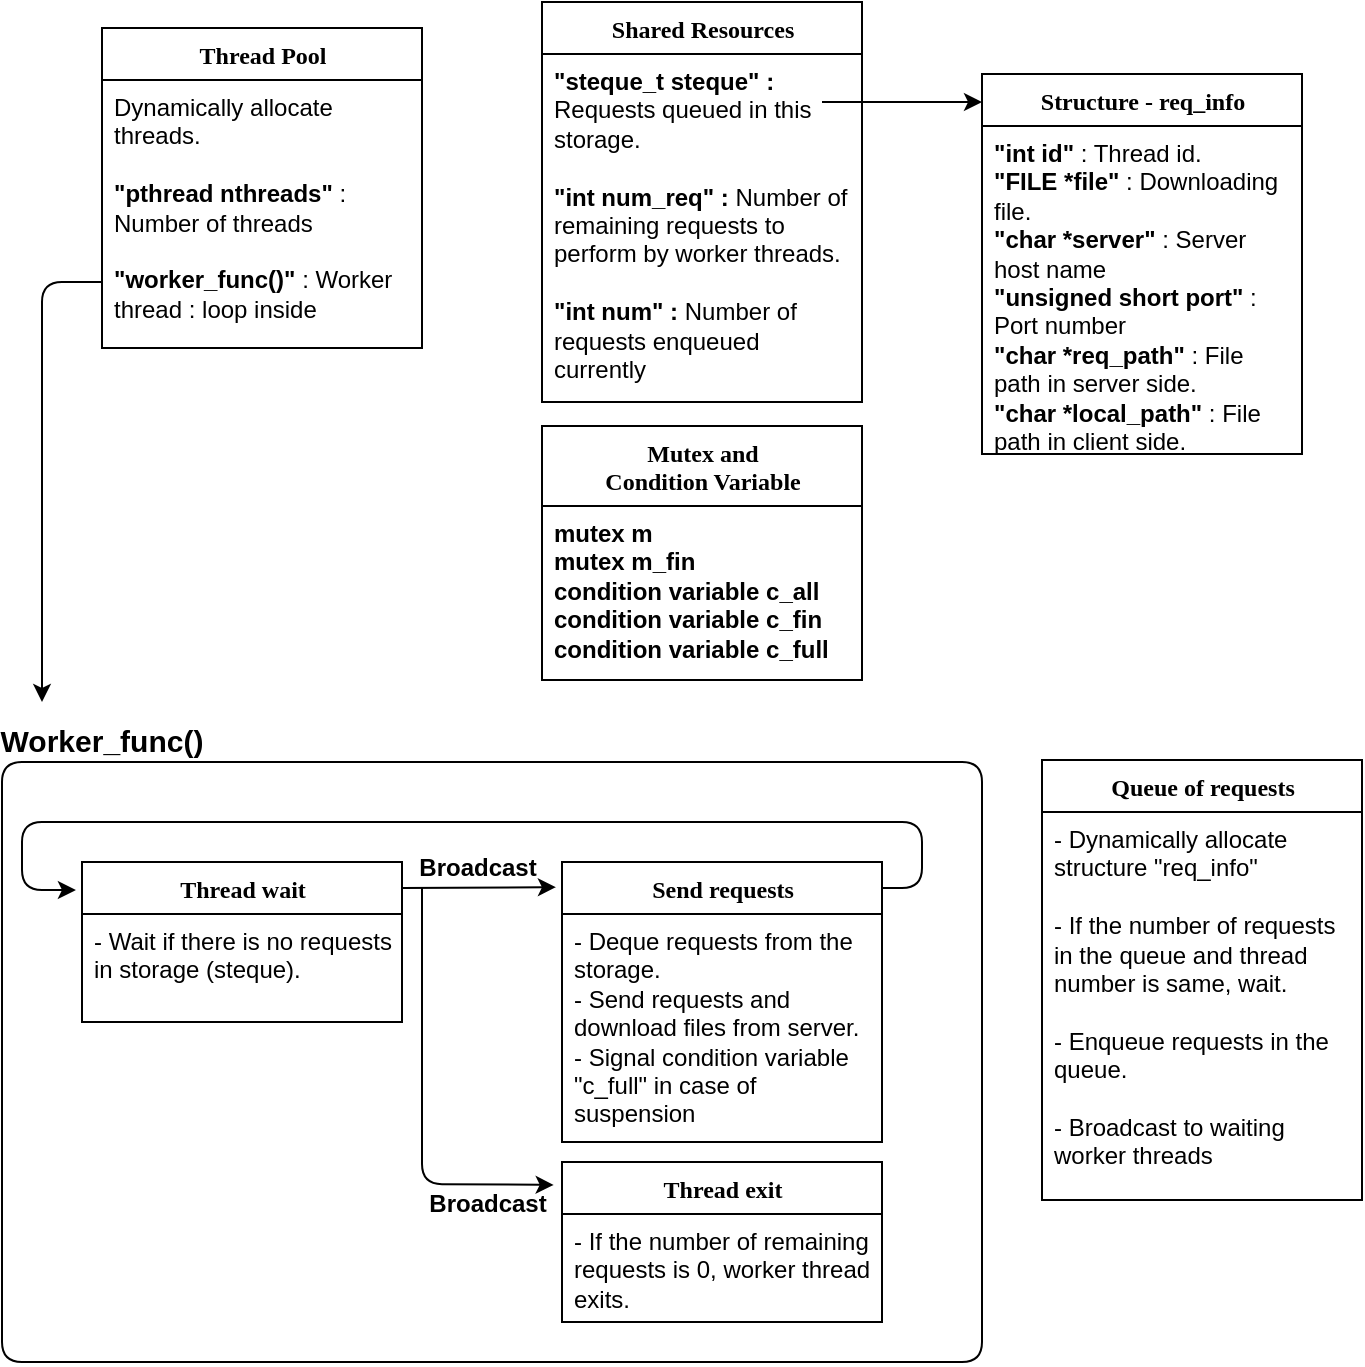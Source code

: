 <mxfile version="14.3.0" type="github">
  <diagram name="Page-1" id="9f46799a-70d6-7492-0946-bef42562c5a5">
    <mxGraphModel dx="705" dy="425" grid="1" gridSize="10" guides="1" tooltips="1" connect="1" arrows="1" fold="1" page="1" pageScale="1" pageWidth="1100" pageHeight="850" background="#ffffff" math="0" shadow="0">
      <root>
        <mxCell id="0" />
        <mxCell id="1" parent="0" />
        <mxCell id="78961159f06e98e8-17" value="Thread Pool" style="swimlane;html=1;fontStyle=1;align=center;verticalAlign=top;childLayout=stackLayout;horizontal=1;startSize=26;horizontalStack=0;resizeParent=1;resizeLast=0;collapsible=1;marginBottom=0;swimlaneFillColor=#ffffff;rounded=0;shadow=0;comic=0;labelBackgroundColor=none;strokeWidth=1;fillColor=none;fontFamily=Verdana;fontSize=12" parent="1" vertex="1">
          <mxGeometry x="90" y="83" width="160" height="160" as="geometry" />
        </mxCell>
        <mxCell id="78961159f06e98e8-21" value="Dynamically allocate threads.&lt;br&gt;&lt;br&gt;&lt;b&gt;&quot;pthread nthreads&quot;&lt;/b&gt; : Number of threads&lt;br&gt;&lt;br&gt;&lt;b&gt;&quot;worker_func()&quot; &lt;/b&gt;: Worker thread : loop inside&amp;nbsp;" style="text;html=1;strokeColor=none;fillColor=none;align=left;verticalAlign=top;spacingLeft=4;spacingRight=4;whiteSpace=wrap;overflow=hidden;rotatable=0;points=[[0,0.5],[1,0.5]];portConstraint=eastwest;" parent="78961159f06e98e8-17" vertex="1">
          <mxGeometry y="26" width="160" height="134" as="geometry" />
        </mxCell>
        <mxCell id="bU6Ye77IemriyfPlAk-k-10" value="" style="endArrow=classic;html=1;" edge="1" parent="78961159f06e98e8-17">
          <mxGeometry width="50" height="50" relative="1" as="geometry">
            <mxPoint y="127" as="sourcePoint" />
            <mxPoint x="-30" y="337" as="targetPoint" />
            <Array as="points">
              <mxPoint x="-30" y="127" />
            </Array>
          </mxGeometry>
        </mxCell>
        <mxCell id="bU6Ye77IemriyfPlAk-k-2" value="Shared Resources" style="swimlane;html=1;fontStyle=1;align=center;verticalAlign=top;childLayout=stackLayout;horizontal=1;startSize=26;horizontalStack=0;resizeParent=1;resizeLast=0;collapsible=1;marginBottom=0;swimlaneFillColor=#ffffff;rounded=0;shadow=0;comic=0;labelBackgroundColor=none;strokeWidth=1;fillColor=none;fontFamily=Verdana;fontSize=12" vertex="1" parent="1">
          <mxGeometry x="310" y="70" width="160" height="200" as="geometry" />
        </mxCell>
        <mxCell id="bU6Ye77IemriyfPlAk-k-3" value="&lt;b&gt;&quot;steque_t steque&quot; :&lt;/b&gt; Requests queued in this storage.&lt;br&gt;&lt;br&gt;&lt;b&gt;&quot;int num_req&quot; :&lt;/b&gt; Number of remaining requests to perform by worker threads.&lt;br&gt;&lt;br&gt;&lt;b&gt;&quot;int num&quot; :&lt;/b&gt; Number of requests enqueued currently" style="text;html=1;strokeColor=none;fillColor=none;align=left;verticalAlign=top;spacingLeft=4;spacingRight=4;whiteSpace=wrap;overflow=hidden;rotatable=0;points=[[0,0.5],[1,0.5]];portConstraint=eastwest;" vertex="1" parent="bU6Ye77IemriyfPlAk-k-2">
          <mxGeometry y="26" width="160" height="174" as="geometry" />
        </mxCell>
        <mxCell id="bU6Ye77IemriyfPlAk-k-4" value="Mutex and &lt;br&gt;Condition Variable" style="swimlane;html=1;fontStyle=1;align=center;verticalAlign=top;childLayout=stackLayout;horizontal=1;startSize=40;horizontalStack=0;resizeParent=1;resizeLast=0;collapsible=1;marginBottom=0;swimlaneFillColor=#ffffff;rounded=0;shadow=0;comic=0;labelBackgroundColor=none;strokeWidth=1;fillColor=none;fontFamily=Verdana;fontSize=12" vertex="1" parent="1">
          <mxGeometry x="310" y="282" width="160" height="127" as="geometry" />
        </mxCell>
        <mxCell id="bU6Ye77IemriyfPlAk-k-5" value="&lt;span&gt;mutex m&lt;/span&gt;&lt;br&gt;mutex m_fin&lt;br&gt;condition variable c_all&lt;br&gt;condition variable c_fin&lt;br&gt;condition variable c_full&amp;nbsp;" style="text;html=1;strokeColor=none;fillColor=none;align=left;verticalAlign=top;spacingLeft=4;spacingRight=4;whiteSpace=wrap;overflow=hidden;rotatable=0;points=[[0,0.5],[1,0.5]];portConstraint=eastwest;fontStyle=1" vertex="1" parent="bU6Ye77IemriyfPlAk-k-4">
          <mxGeometry y="40" width="160" height="80" as="geometry" />
        </mxCell>
        <mxCell id="bU6Ye77IemriyfPlAk-k-7" value="Structure - req_info" style="swimlane;html=1;fontStyle=1;align=center;verticalAlign=top;childLayout=stackLayout;horizontal=1;startSize=26;horizontalStack=0;resizeParent=1;resizeLast=0;collapsible=1;marginBottom=0;swimlaneFillColor=#ffffff;rounded=0;shadow=0;comic=0;labelBackgroundColor=none;strokeWidth=1;fillColor=none;fontFamily=Verdana;fontSize=12" vertex="1" parent="1">
          <mxGeometry x="530" y="106" width="160" height="190" as="geometry" />
        </mxCell>
        <mxCell id="bU6Ye77IemriyfPlAk-k-8" value="&lt;b&gt;&quot;int id&quot; &lt;/b&gt;: Thread id.&lt;br&gt;&lt;b&gt;&quot;FILE *file&quot;&lt;/b&gt; : Downloading file.&lt;br&gt;&lt;b&gt;&quot;char *server&quot; &lt;/b&gt;: Server host name&lt;br&gt;&lt;b&gt;&quot;unsigned short port&quot;&lt;/b&gt; : Port number&lt;br&gt;&lt;b&gt;&quot;char *req_path&quot; &lt;/b&gt;: File path in server side.&lt;br&gt;&lt;b&gt;&quot;char *local_path&quot; &lt;/b&gt;: File path in client side." style="text;html=1;strokeColor=none;fillColor=none;align=left;verticalAlign=top;spacingLeft=4;spacingRight=4;whiteSpace=wrap;overflow=hidden;rotatable=0;points=[[0,0.5],[1,0.5]];portConstraint=eastwest;" vertex="1" parent="bU6Ye77IemriyfPlAk-k-7">
          <mxGeometry y="26" width="160" height="164" as="geometry" />
        </mxCell>
        <mxCell id="bU6Ye77IemriyfPlAk-k-9" value="" style="endArrow=classic;html=1;" edge="1" parent="1">
          <mxGeometry width="50" height="50" relative="1" as="geometry">
            <mxPoint x="450" y="120" as="sourcePoint" />
            <mxPoint x="530" y="120" as="targetPoint" />
          </mxGeometry>
        </mxCell>
        <mxCell id="bU6Ye77IemriyfPlAk-k-11" value="Thread wait" style="swimlane;html=1;fontStyle=1;align=center;verticalAlign=top;childLayout=stackLayout;horizontal=1;startSize=26;horizontalStack=0;resizeParent=1;resizeLast=0;collapsible=1;marginBottom=0;swimlaneFillColor=#ffffff;rounded=0;shadow=0;comic=0;labelBackgroundColor=none;strokeWidth=1;fillColor=none;fontFamily=Verdana;fontSize=12" vertex="1" parent="1">
          <mxGeometry x="80" y="500" width="160" height="80" as="geometry" />
        </mxCell>
        <mxCell id="bU6Ye77IemriyfPlAk-k-12" value="&lt;span&gt;- Wait if there is no requests in storage (steque).&lt;br&gt;&lt;/span&gt;" style="text;html=1;strokeColor=none;fillColor=none;align=left;verticalAlign=top;spacingLeft=4;spacingRight=4;whiteSpace=wrap;overflow=hidden;rotatable=0;points=[[0,0.5],[1,0.5]];portConstraint=eastwest;" vertex="1" parent="bU6Ye77IemriyfPlAk-k-11">
          <mxGeometry y="26" width="160" height="54" as="geometry" />
        </mxCell>
        <mxCell id="bU6Ye77IemriyfPlAk-k-14" value="" style="endArrow=classic;html=1;entryX=-0.019;entryY=0.09;entryDx=0;entryDy=0;entryPerimeter=0;" edge="1" parent="1" target="bU6Ye77IemriyfPlAk-k-15">
          <mxGeometry width="50" height="50" relative="1" as="geometry">
            <mxPoint x="240" y="513" as="sourcePoint" />
            <mxPoint x="270" y="513" as="targetPoint" />
          </mxGeometry>
        </mxCell>
        <mxCell id="bU6Ye77IemriyfPlAk-k-15" value="Send requests" style="swimlane;html=1;fontStyle=1;align=center;verticalAlign=top;childLayout=stackLayout;horizontal=1;startSize=26;horizontalStack=0;resizeParent=1;resizeLast=0;collapsible=1;marginBottom=0;swimlaneFillColor=#ffffff;rounded=0;shadow=0;comic=0;labelBackgroundColor=none;strokeWidth=1;fillColor=none;fontFamily=Verdana;fontSize=12" vertex="1" parent="1">
          <mxGeometry x="320" y="500" width="160" height="140" as="geometry" />
        </mxCell>
        <mxCell id="bU6Ye77IemriyfPlAk-k-16" value="&lt;span&gt;- Deque requests from the storage.&lt;br&gt;- Send requests and download files from server.&lt;br&gt;- Signal condition variable &quot;c_full&quot; in case of suspension&lt;br&gt;&lt;/span&gt;" style="text;html=1;strokeColor=none;fillColor=none;align=left;verticalAlign=top;spacingLeft=4;spacingRight=4;whiteSpace=wrap;overflow=hidden;rotatable=0;points=[[0,0.5],[1,0.5]];portConstraint=eastwest;" vertex="1" parent="bU6Ye77IemriyfPlAk-k-15">
          <mxGeometry y="26" width="160" height="114" as="geometry" />
        </mxCell>
        <mxCell id="bU6Ye77IemriyfPlAk-k-17" value="Broadcast" style="text;html=1;strokeColor=none;fillColor=none;align=center;verticalAlign=middle;whiteSpace=wrap;rounded=0;fontStyle=1" vertex="1" parent="1">
          <mxGeometry x="258" y="493" width="40" height="20" as="geometry" />
        </mxCell>
        <mxCell id="bU6Ye77IemriyfPlAk-k-18" value="Thread exit" style="swimlane;html=1;fontStyle=1;align=center;verticalAlign=top;childLayout=stackLayout;horizontal=1;startSize=26;horizontalStack=0;resizeParent=1;resizeLast=0;collapsible=1;marginBottom=0;swimlaneFillColor=#ffffff;rounded=0;shadow=0;comic=0;labelBackgroundColor=none;strokeWidth=1;fillColor=none;fontFamily=Verdana;fontSize=12" vertex="1" parent="1">
          <mxGeometry x="320" y="650" width="160" height="80" as="geometry" />
        </mxCell>
        <mxCell id="bU6Ye77IemriyfPlAk-k-19" value="&lt;span&gt;- If the number of remaining requests is 0, worker thread exits.&lt;br&gt;&lt;/span&gt;" style="text;html=1;strokeColor=none;fillColor=none;align=left;verticalAlign=top;spacingLeft=4;spacingRight=4;whiteSpace=wrap;overflow=hidden;rotatable=0;points=[[0,0.5],[1,0.5]];portConstraint=eastwest;" vertex="1" parent="bU6Ye77IemriyfPlAk-k-18">
          <mxGeometry y="26" width="160" height="54" as="geometry" />
        </mxCell>
        <mxCell id="bU6Ye77IemriyfPlAk-k-20" value="Broadcast" style="text;html=1;strokeColor=none;fillColor=none;align=center;verticalAlign=middle;whiteSpace=wrap;rounded=0;fontStyle=1" vertex="1" parent="1">
          <mxGeometry x="263" y="661" width="40" height="20" as="geometry" />
        </mxCell>
        <mxCell id="bU6Ye77IemriyfPlAk-k-21" value="" style="endArrow=classic;html=1;entryX=-0.026;entryY=0.143;entryDx=0;entryDy=0;entryPerimeter=0;" edge="1" parent="1" target="bU6Ye77IemriyfPlAk-k-18">
          <mxGeometry width="50" height="50" relative="1" as="geometry">
            <mxPoint x="250" y="513" as="sourcePoint" />
            <mxPoint x="270" y="700" as="targetPoint" />
            <Array as="points">
              <mxPoint x="250" y="661" />
            </Array>
          </mxGeometry>
        </mxCell>
        <mxCell id="bU6Ye77IemriyfPlAk-k-23" value="" style="endArrow=classic;html=1;entryX=-0.019;entryY=0.175;entryDx=0;entryDy=0;entryPerimeter=0;" edge="1" parent="1" target="bU6Ye77IemriyfPlAk-k-11">
          <mxGeometry width="50" height="50" relative="1" as="geometry">
            <mxPoint x="480" y="513" as="sourcePoint" />
            <mxPoint x="70" y="490" as="targetPoint" />
            <Array as="points">
              <mxPoint x="500" y="513" />
              <mxPoint x="500" y="480" />
              <mxPoint x="50" y="480" />
              <mxPoint x="50" y="514" />
            </Array>
          </mxGeometry>
        </mxCell>
        <mxCell id="bU6Ye77IemriyfPlAk-k-24" value="" style="endArrow=none;html=1;" edge="1" parent="1">
          <mxGeometry width="50" height="50" relative="1" as="geometry">
            <mxPoint x="110" y="450" as="sourcePoint" />
            <mxPoint x="110" y="450" as="targetPoint" />
            <Array as="points">
              <mxPoint x="530" y="450" />
              <mxPoint x="530" y="750" />
              <mxPoint x="40" y="750" />
              <mxPoint x="40" y="450" />
            </Array>
          </mxGeometry>
        </mxCell>
        <mxCell id="bU6Ye77IemriyfPlAk-k-25" value="&lt;b&gt;&lt;font style=&quot;font-size: 15px&quot;&gt;Worker_func()&lt;/font&gt;&lt;/b&gt;" style="text;html=1;strokeColor=none;fillColor=none;align=center;verticalAlign=middle;whiteSpace=wrap;rounded=0;glass=0;" vertex="1" parent="1">
          <mxGeometry x="70" y="429" width="40" height="20" as="geometry" />
        </mxCell>
        <mxCell id="bU6Ye77IemriyfPlAk-k-28" value="Queue of requests" style="swimlane;html=1;fontStyle=1;align=center;verticalAlign=top;childLayout=stackLayout;horizontal=1;startSize=26;horizontalStack=0;resizeParent=1;resizeLast=0;collapsible=1;marginBottom=0;swimlaneFillColor=#ffffff;rounded=0;shadow=0;comic=0;labelBackgroundColor=none;strokeWidth=1;fillColor=none;fontFamily=Verdana;fontSize=12" vertex="1" parent="1">
          <mxGeometry x="560" y="449" width="160" height="220" as="geometry" />
        </mxCell>
        <mxCell id="bU6Ye77IemriyfPlAk-k-29" value="- Dynamically allocate structure &quot;req_info&quot;&lt;br&gt;&lt;br&gt;- If the number of requests in the queue and thread number is same, wait.&lt;br&gt;&lt;br&gt;- Enqueue requests in the queue.&lt;br&gt;&lt;br&gt;- Broadcast to waiting worker threads" style="text;html=1;strokeColor=none;fillColor=none;align=left;verticalAlign=top;spacingLeft=4;spacingRight=4;whiteSpace=wrap;overflow=hidden;rotatable=0;points=[[0,0.5],[1,0.5]];portConstraint=eastwest;" vertex="1" parent="bU6Ye77IemriyfPlAk-k-28">
          <mxGeometry y="26" width="160" height="194" as="geometry" />
        </mxCell>
      </root>
    </mxGraphModel>
  </diagram>
</mxfile>
